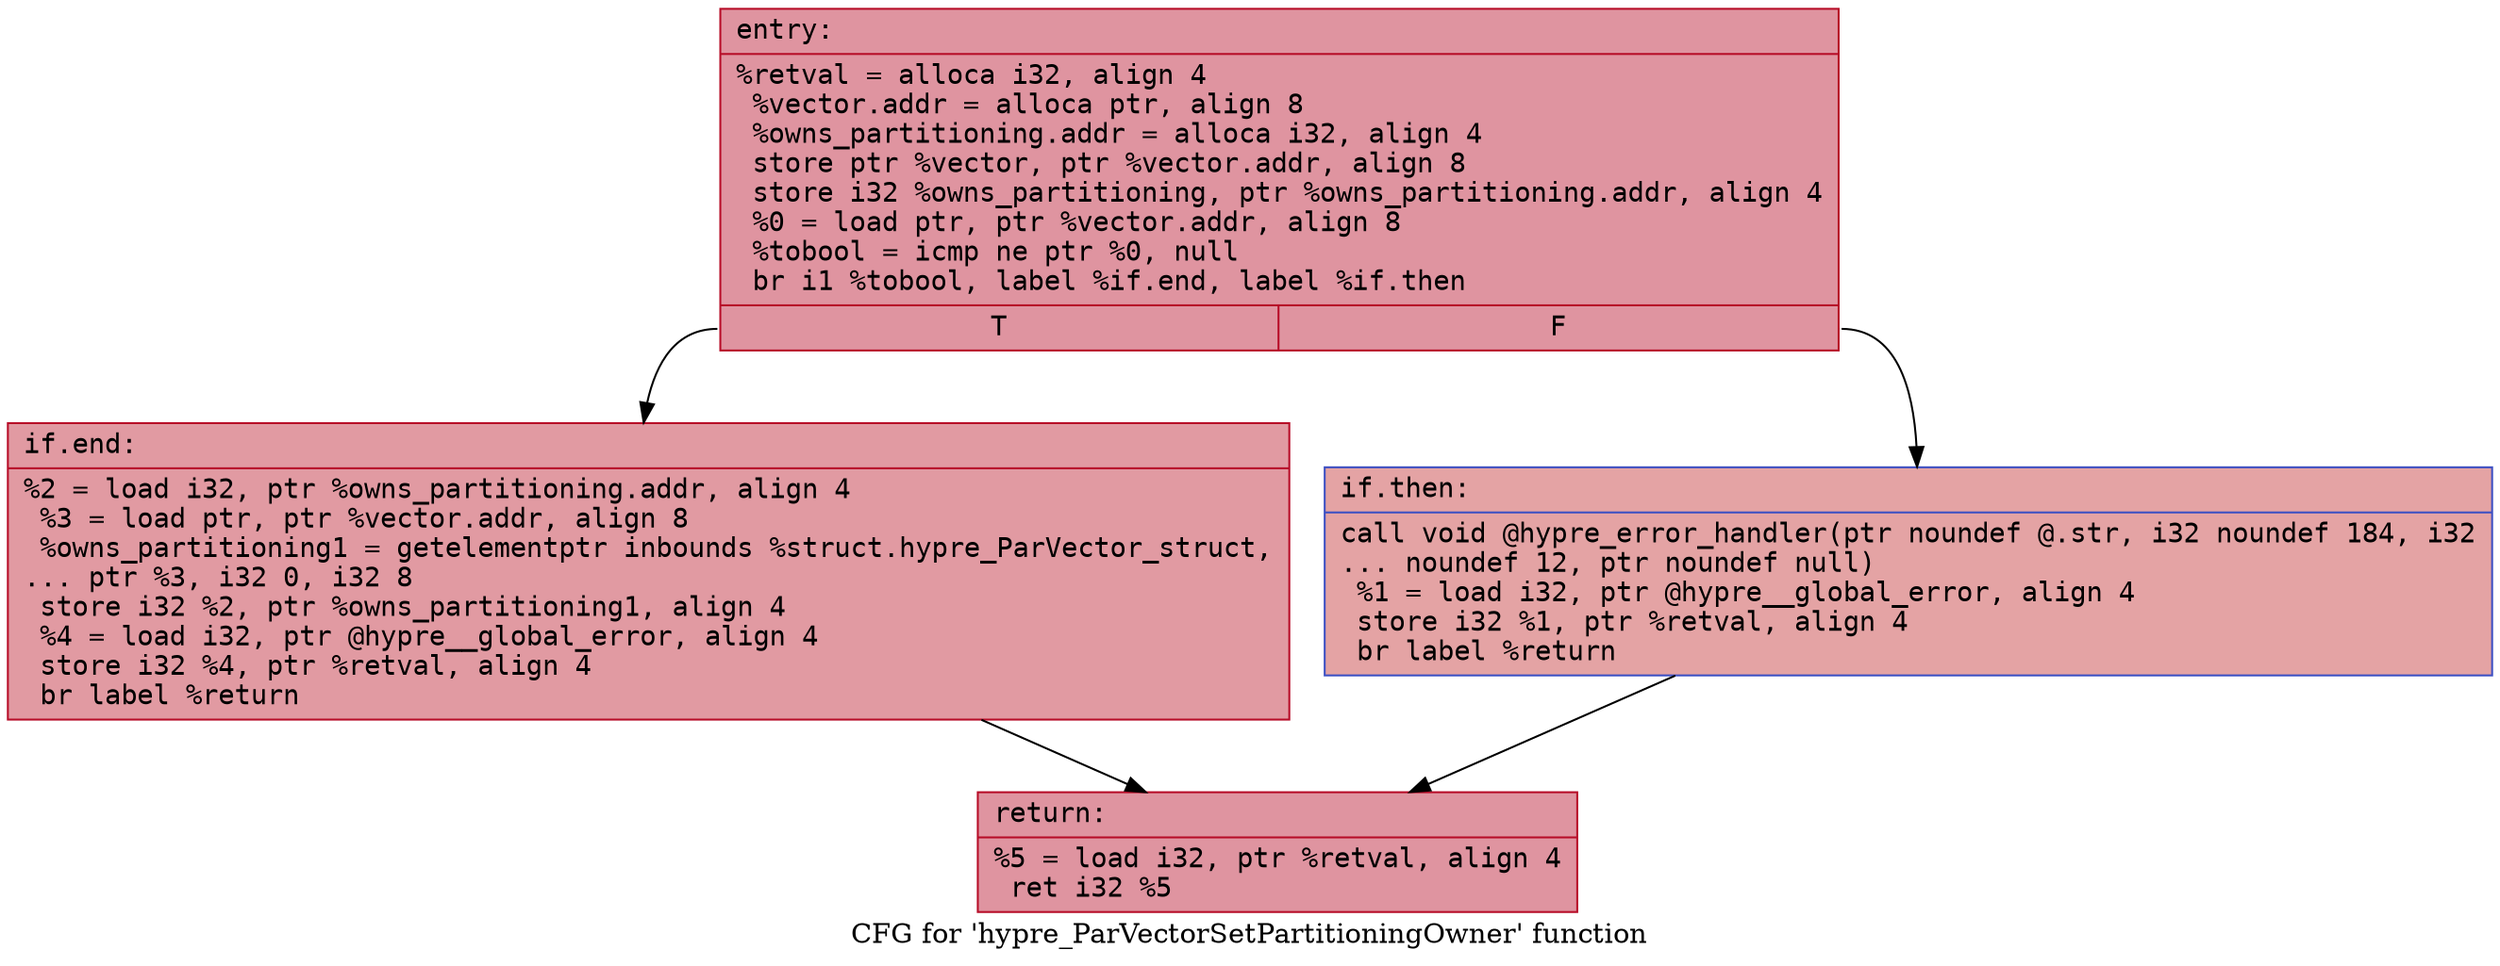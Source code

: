 digraph "CFG for 'hypre_ParVectorSetPartitioningOwner' function" {
	label="CFG for 'hypre_ParVectorSetPartitioningOwner' function";

	Node0x556ffb65b3b0 [shape=record,color="#b70d28ff", style=filled, fillcolor="#b70d2870" fontname="Courier",label="{entry:\l|  %retval = alloca i32, align 4\l  %vector.addr = alloca ptr, align 8\l  %owns_partitioning.addr = alloca i32, align 4\l  store ptr %vector, ptr %vector.addr, align 8\l  store i32 %owns_partitioning, ptr %owns_partitioning.addr, align 4\l  %0 = load ptr, ptr %vector.addr, align 8\l  %tobool = icmp ne ptr %0, null\l  br i1 %tobool, label %if.end, label %if.then\l|{<s0>T|<s1>F}}"];
	Node0x556ffb65b3b0:s0 -> Node0x556ffb65b890[tooltip="entry -> if.end\nProbability 62.50%" ];
	Node0x556ffb65b3b0:s1 -> Node0x556ffb65b900[tooltip="entry -> if.then\nProbability 37.50%" ];
	Node0x556ffb65b900 [shape=record,color="#3d50c3ff", style=filled, fillcolor="#c32e3170" fontname="Courier",label="{if.then:\l|  call void @hypre_error_handler(ptr noundef @.str, i32 noundef 184, i32\l... noundef 12, ptr noundef null)\l  %1 = load i32, ptr @hypre__global_error, align 4\l  store i32 %1, ptr %retval, align 4\l  br label %return\l}"];
	Node0x556ffb65b900 -> Node0x556ffb65bcd0[tooltip="if.then -> return\nProbability 100.00%" ];
	Node0x556ffb65b890 [shape=record,color="#b70d28ff", style=filled, fillcolor="#bb1b2c70" fontname="Courier",label="{if.end:\l|  %2 = load i32, ptr %owns_partitioning.addr, align 4\l  %3 = load ptr, ptr %vector.addr, align 8\l  %owns_partitioning1 = getelementptr inbounds %struct.hypre_ParVector_struct,\l... ptr %3, i32 0, i32 8\l  store i32 %2, ptr %owns_partitioning1, align 4\l  %4 = load i32, ptr @hypre__global_error, align 4\l  store i32 %4, ptr %retval, align 4\l  br label %return\l}"];
	Node0x556ffb65b890 -> Node0x556ffb65bcd0[tooltip="if.end -> return\nProbability 100.00%" ];
	Node0x556ffb65bcd0 [shape=record,color="#b70d28ff", style=filled, fillcolor="#b70d2870" fontname="Courier",label="{return:\l|  %5 = load i32, ptr %retval, align 4\l  ret i32 %5\l}"];
}
